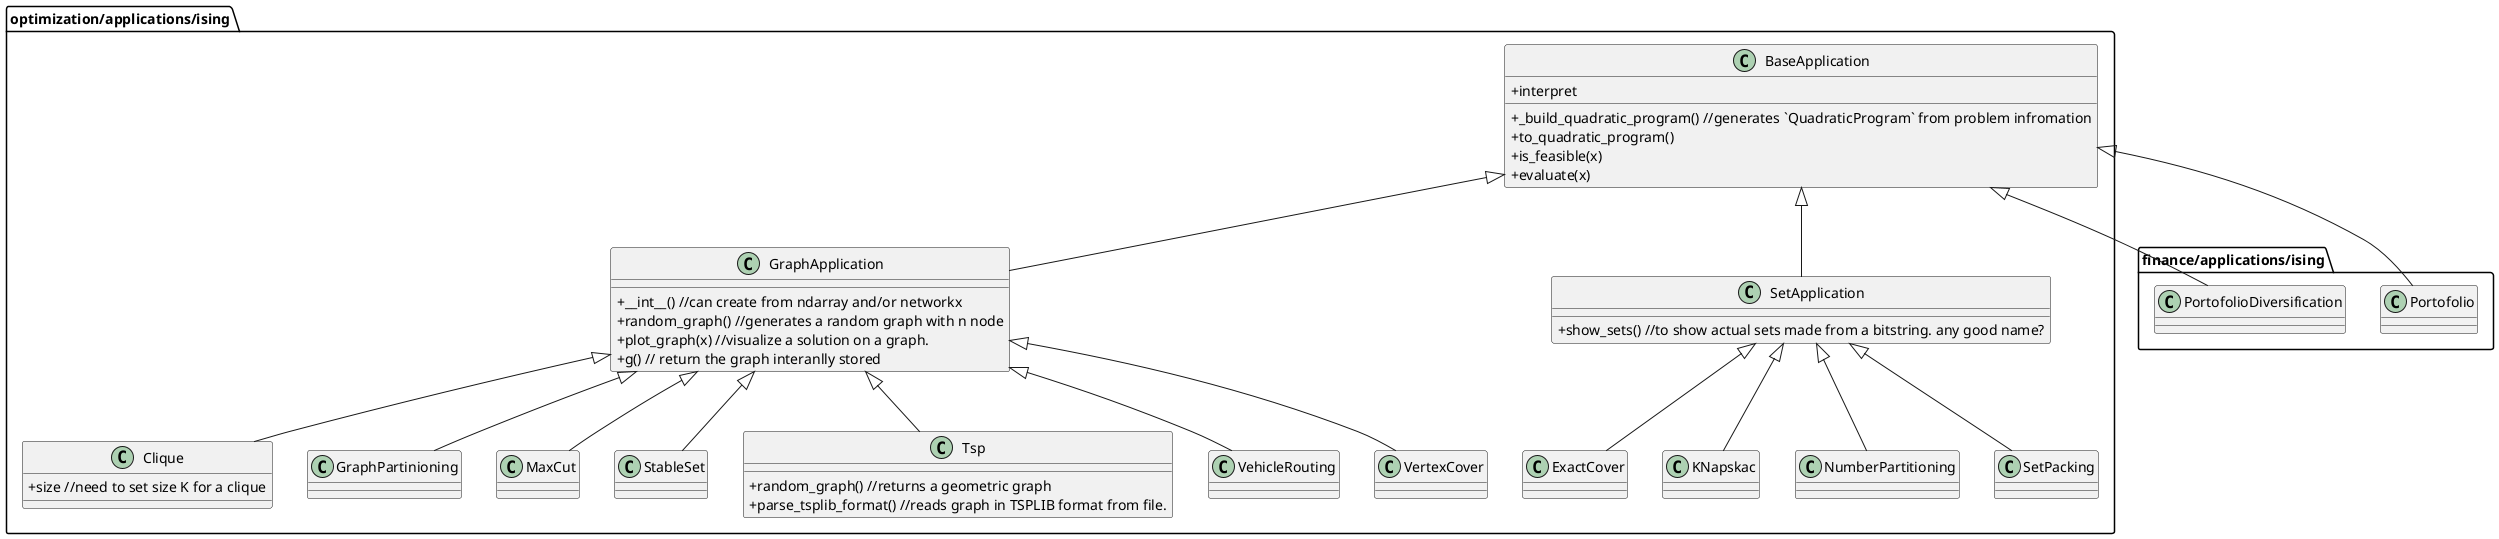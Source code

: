 @startuml
skinparam classAttributeIconSize 0
package optimization/applications/ising {
    class BaseApplication
    {
        +_build_quadratic_program() //generates `QuadraticProgram` from problem infromation
        +to_quadratic_program()
        +is_feasible(x)
        +evaluate(x)
        +interpret
    }
    class GraphApplication
    {
        +__int__() //can create from ndarray and/or networkx
        +random_graph() //generates a random graph with n node
        +plot_graph(x) //visualize a solution on a graph.
        +g() // return the graph interanlly stored
    }

    class Clique
    {
        +size //need to set size K for a clique
    }

    class ExactCover
    {
    }

    class GraphPartinioning
    {

    }

    class KNapskac
    {

    }

    class MaxCut
    {

    }

    class SetApplication
    {
        +show_sets() //to show actual sets made from a bitstring. any good name?
    }

    class NumberPartitioning
    {

    }

    class SetPacking
    {

    }

    class StableSet
    {

    }

    class Tsp
    {
        +random_graph() //returns a geometric graph
        +parse_tsplib_format() //reads graph in TSPLIB format from file.
    }

    class VehicleRouting
    {
    }

    class VertexCover
    {
    }

}

package finance/applications/ising {
    class Portofolio
    {
    }
    class PortofolioDiversification
    {
    }
}

BaseApplication <|-- GraphApplication
BaseApplication <|-- SetApplication

GraphApplication <|-- Clique
GraphApplication <|-- GraphPartinioning
GraphApplication <|-- MaxCut
GraphApplication <|-- StableSet
GraphApplication <|-- Tsp
GraphApplication <|-- VehicleRouting
GraphApplication <|-- VertexCover

SetApplication<|-- ExactCover
SetApplication<|-- SetPacking
SetApplication <|-- NumberPartitioning
SetApplication <|-- KNapskac

BaseApplication <|-- Portofolio
BaseApplication <|-- PortofolioDiversification

@enduml

        -to_ising() //maybe we don't need this since we can convert a problem with converters